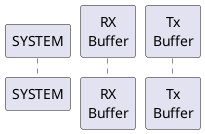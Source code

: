 @startuml
participant SYSTEM as SYS order 0
participant "RX\nBuffer" as RxBuf order 10
participant "Tx\nBuffer" as TxBuf order 20
@enduml